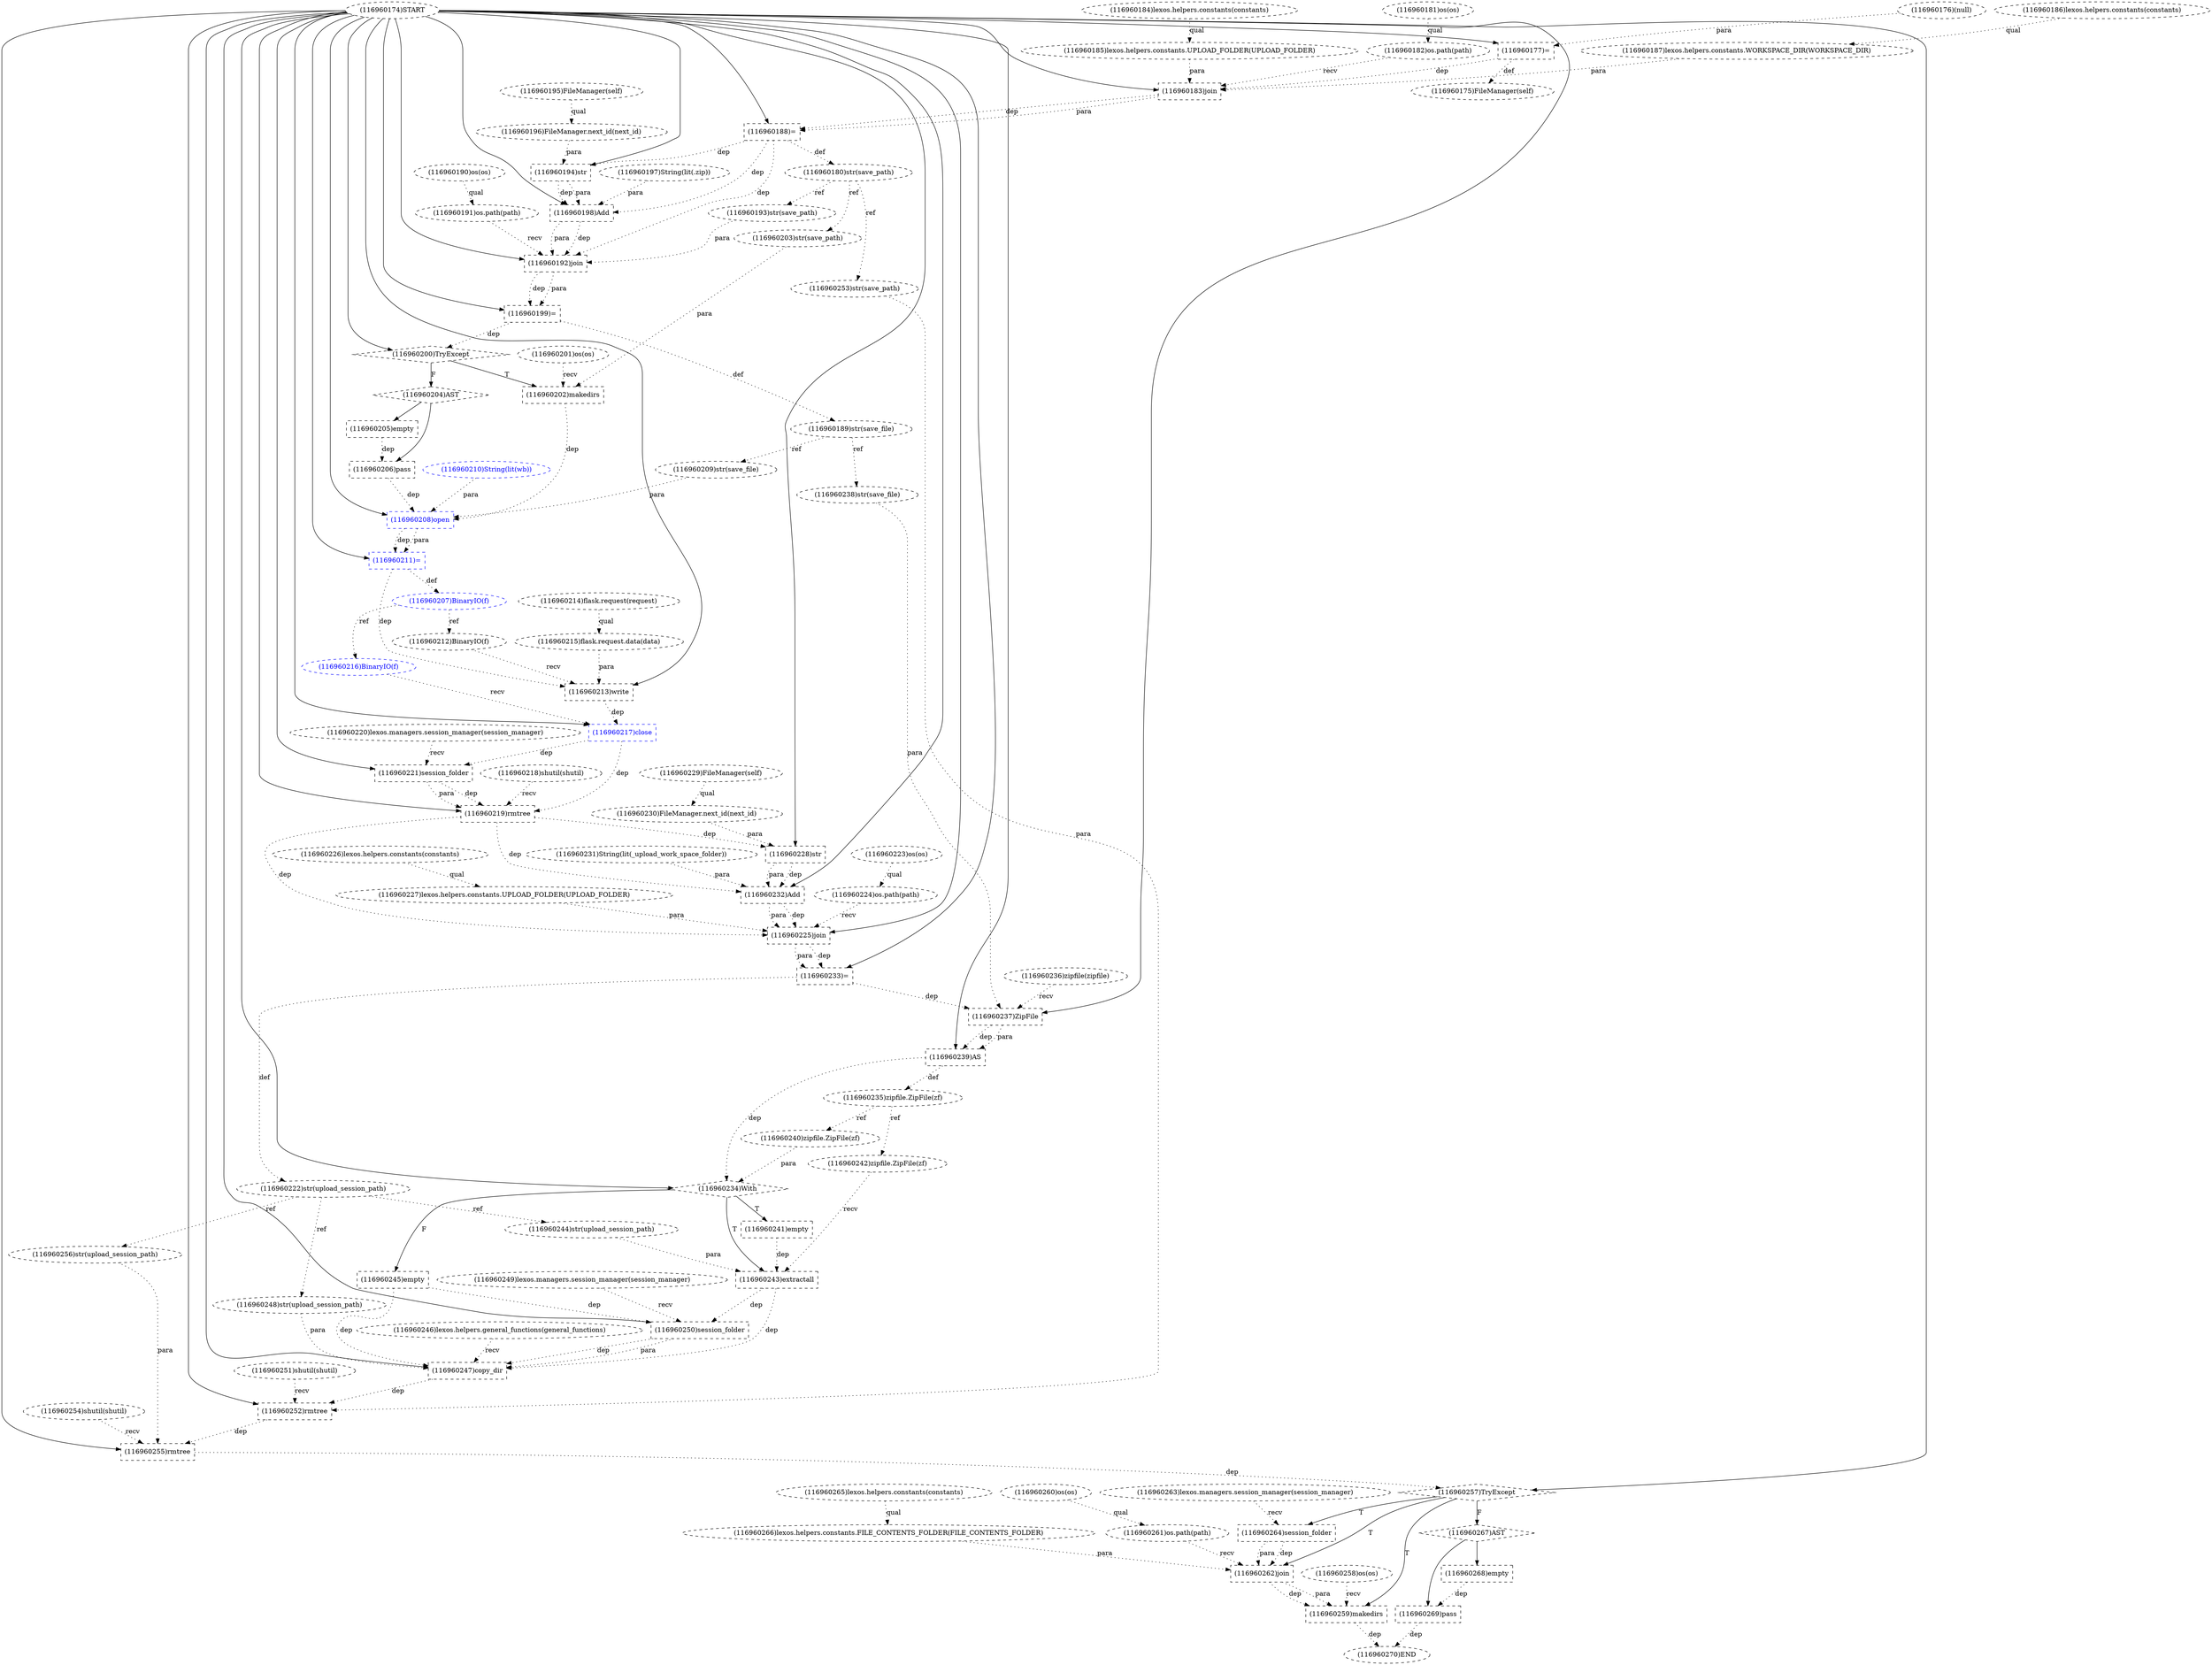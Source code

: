 digraph G {
1 [label="(116960197)String(lit(.zip))" shape=ellipse style=dashed]
2 [label="(116960241)empty" shape=box style=dashed]
3 [label="(116960183)join" shape=box style=dashed]
4 [label="(116960205)empty" shape=box style=dashed]
5 [label="(116960228)str" shape=box style=dashed]
6 [label="(116960174)START" style=dashed]
7 [label="(116960255)rmtree" shape=box style=dashed]
8 [label="(116960181)os(os)" shape=ellipse style=dashed]
9 [label="(116960225)join" shape=box style=dashed]
10 [label="(116960182)os.path(path)" shape=ellipse style=dashed]
11 [label="(116960243)extractall" shape=box style=dashed]
12 [label="(116960264)session_folder" shape=box style=dashed]
13 [label="(116960256)str(upload_session_path)" shape=ellipse style=dashed]
14 [label="(116960265)lexos.helpers.constants(constants)" shape=ellipse style=dashed]
15 [label="(116960203)str(save_path)" shape=ellipse style=dashed]
16 [label="(116960237)ZipFile" shape=box style=dashed]
17 [label="(116960206)pass" shape=box style=dashed]
18 [label="(116960184)lexos.helpers.constants(constants)" shape=ellipse style=dashed]
19 [label="(116960239)AS" shape=box style=dashed]
20 [label="(116960195)FileManager(self)" shape=ellipse style=dashed]
21 [label="(116960230)FileManager.next_id(next_id)" shape=ellipse style=dashed]
22 [label="(116960214)flask.request(request)" shape=ellipse style=dashed]
23 [label="(116960188)=" shape=box style=dashed]
24 [label="(116960186)lexos.helpers.constants(constants)" shape=ellipse style=dashed]
25 [label="(116960219)rmtree" shape=box style=dashed]
26 [label="(116960192)join" shape=box style=dashed]
27 [label="(116960208)open" shape=box style=dashed color=blue fontcolor=blue]
28 [label="(116960246)lexos.helpers.general_functions(general_functions)" shape=ellipse style=dashed]
29 [label="(116960259)makedirs" shape=box style=dashed]
30 [label="(116960247)copy_dir" shape=box style=dashed]
31 [label="(116960180)str(save_path)" shape=ellipse style=dashed]
32 [label="(116960227)lexos.helpers.constants.UPLOAD_FOLDER(UPLOAD_FOLDER)" shape=ellipse style=dashed]
33 [label="(116960177)=" shape=box style=dashed]
34 [label="(116960252)rmtree" shape=box style=dashed]
35 [label="(116960212)BinaryIO(f)" shape=ellipse style=dashed]
36 [label="(116960176)(null)" shape=ellipse style=dashed]
37 [label="(116960248)str(upload_session_path)" shape=ellipse style=dashed]
38 [label="(116960200)TryExcept" shape=diamond style=dashed]
39 [label="(116960233)=" shape=box style=dashed]
40 [label="(116960232)Add" shape=box style=dashed]
41 [label="(116960250)session_folder" shape=box style=dashed]
42 [label="(116960258)os(os)" shape=ellipse style=dashed]
43 [label="(116960190)os(os)" shape=ellipse style=dashed]
44 [label="(116960202)makedirs" shape=box style=dashed]
45 [label="(116960215)flask.request.data(data)" shape=ellipse style=dashed]
46 [label="(116960198)Add" shape=box style=dashed]
47 [label="(116960269)pass" shape=box style=dashed]
48 [label="(116960204)AST" shape=diamond style=dashed]
49 [label="(116960209)str(save_file)" shape=ellipse style=dashed]
50 [label="(116960207)BinaryIO(f)" shape=ellipse style=dashed color=blue fontcolor=blue]
51 [label="(116960270)END" style=dashed]
52 [label="(116960193)str(save_path)" shape=ellipse style=dashed]
53 [label="(116960216)BinaryIO(f)" shape=ellipse style=dashed color=blue fontcolor=blue]
54 [label="(116960244)str(upload_session_path)" shape=ellipse style=dashed]
55 [label="(116960221)session_folder" shape=box style=dashed]
56 [label="(116960249)lexos.managers.session_manager(session_manager)" shape=ellipse style=dashed]
57 [label="(116960210)String(lit(wb))" shape=ellipse style=dashed color=blue fontcolor=blue]
58 [label="(116960253)str(save_path)" shape=ellipse style=dashed]
59 [label="(116960187)lexos.helpers.constants.WORKSPACE_DIR(WORKSPACE_DIR)" shape=ellipse style=dashed]
60 [label="(116960220)lexos.managers.session_manager(session_manager)" shape=ellipse style=dashed]
61 [label="(116960236)zipfile(zipfile)" shape=ellipse style=dashed]
62 [label="(116960229)FileManager(self)" shape=ellipse style=dashed]
63 [label="(116960189)str(save_file)" shape=ellipse style=dashed]
64 [label="(116960268)empty" shape=box style=dashed]
65 [label="(116960213)write" shape=box style=dashed]
66 [label="(116960240)zipfile.ZipFile(zf)" shape=ellipse style=dashed]
67 [label="(116960266)lexos.helpers.constants.FILE_CONTENTS_FOLDER(FILE_CONTENTS_FOLDER)" shape=ellipse style=dashed]
68 [label="(116960261)os.path(path)" shape=ellipse style=dashed]
69 [label="(116960223)os(os)" shape=ellipse style=dashed]
70 [label="(116960217)close" shape=box style=dashed color=blue fontcolor=blue]
71 [label="(116960242)zipfile.ZipFile(zf)" shape=ellipse style=dashed]
72 [label="(116960245)empty" shape=box style=dashed]
73 [label="(116960251)shutil(shutil)" shape=ellipse style=dashed]
74 [label="(116960199)=" shape=box style=dashed]
75 [label="(116960231)String(lit(_upload_work_space_folder))" shape=ellipse style=dashed]
76 [label="(116960211)=" shape=box style=dashed color=blue fontcolor=blue]
77 [label="(116960175)FileManager(self)" shape=ellipse style=dashed]
78 [label="(116960234)With" shape=diamond style=dashed]
79 [label="(116960224)os.path(path)" shape=ellipse style=dashed]
80 [label="(116960263)lexos.managers.session_manager(session_manager)" shape=ellipse style=dashed]
81 [label="(116960201)os(os)" shape=ellipse style=dashed]
82 [label="(116960257)TryExcept" shape=diamond style=dashed]
83 [label="(116960222)str(upload_session_path)" shape=ellipse style=dashed]
84 [label="(116960194)str" shape=box style=dashed]
85 [label="(116960218)shutil(shutil)" shape=ellipse style=dashed]
86 [label="(116960196)FileManager.next_id(next_id)" shape=ellipse style=dashed]
87 [label="(116960185)lexos.helpers.constants.UPLOAD_FOLDER(UPLOAD_FOLDER)" shape=ellipse style=dashed]
88 [label="(116960191)os.path(path)" shape=ellipse style=dashed]
89 [label="(116960260)os(os)" shape=ellipse style=dashed]
90 [label="(116960262)join" shape=box style=dashed]
91 [label="(116960235)zipfile.ZipFile(zf)" shape=ellipse style=dashed]
92 [label="(116960267)AST" shape=diamond style=dashed]
93 [label="(116960238)str(save_file)" shape=ellipse style=dashed]
94 [label="(116960226)lexos.helpers.constants(constants)" shape=ellipse style=dashed]
95 [label="(116960254)shutil(shutil)" shape=ellipse style=dashed]
78 -> 2 [label="T"];
6 -> 3 [label="" style=solid];
10 -> 3 [label="recv" style=dotted];
87 -> 3 [label="para" style=dotted];
59 -> 3 [label="para" style=dotted];
33 -> 3 [label="dep" style=dotted];
48 -> 4 [label="" style=solid];
6 -> 5 [label="" style=solid];
21 -> 5 [label="para" style=dotted];
25 -> 5 [label="dep" style=dotted];
6 -> 7 [label="" style=solid];
95 -> 7 [label="recv" style=dotted];
13 -> 7 [label="para" style=dotted];
34 -> 7 [label="dep" style=dotted];
6 -> 9 [label="" style=solid];
79 -> 9 [label="recv" style=dotted];
32 -> 9 [label="para" style=dotted];
40 -> 9 [label="dep" style=dotted];
40 -> 9 [label="para" style=dotted];
25 -> 9 [label="dep" style=dotted];
8 -> 10 [label="qual" style=dotted];
78 -> 11 [label="T"];
71 -> 11 [label="recv" style=dotted];
54 -> 11 [label="para" style=dotted];
2 -> 11 [label="dep" style=dotted];
82 -> 12 [label="T"];
80 -> 12 [label="recv" style=dotted];
83 -> 13 [label="ref" style=dotted];
31 -> 15 [label="ref" style=dotted];
6 -> 16 [label="" style=solid];
61 -> 16 [label="recv" style=dotted];
93 -> 16 [label="para" style=dotted];
39 -> 16 [label="dep" style=dotted];
48 -> 17 [label="" style=solid];
4 -> 17 [label="dep" style=dotted];
6 -> 19 [label="" style=solid];
16 -> 19 [label="dep" style=dotted];
16 -> 19 [label="para" style=dotted];
62 -> 21 [label="qual" style=dotted];
6 -> 23 [label="" style=solid];
3 -> 23 [label="dep" style=dotted];
3 -> 23 [label="para" style=dotted];
6 -> 25 [label="" style=solid];
85 -> 25 [label="recv" style=dotted];
55 -> 25 [label="dep" style=dotted];
55 -> 25 [label="para" style=dotted];
70 -> 25 [label="dep" style=dotted];
6 -> 26 [label="" style=solid];
88 -> 26 [label="recv" style=dotted];
52 -> 26 [label="para" style=dotted];
46 -> 26 [label="dep" style=dotted];
46 -> 26 [label="para" style=dotted];
23 -> 26 [label="dep" style=dotted];
6 -> 27 [label="" style=solid];
49 -> 27 [label="para" style=dotted];
57 -> 27 [label="para" style=dotted];
17 -> 27 [label="dep" style=dotted];
44 -> 27 [label="dep" style=dotted];
82 -> 29 [label="T"];
42 -> 29 [label="recv" style=dotted];
90 -> 29 [label="dep" style=dotted];
90 -> 29 [label="para" style=dotted];
6 -> 30 [label="" style=solid];
28 -> 30 [label="recv" style=dotted];
37 -> 30 [label="para" style=dotted];
41 -> 30 [label="dep" style=dotted];
41 -> 30 [label="para" style=dotted];
72 -> 30 [label="dep" style=dotted];
11 -> 30 [label="dep" style=dotted];
23 -> 31 [label="def" style=dotted];
94 -> 32 [label="qual" style=dotted];
6 -> 33 [label="" style=solid];
36 -> 33 [label="para" style=dotted];
6 -> 34 [label="" style=solid];
73 -> 34 [label="recv" style=dotted];
58 -> 34 [label="para" style=dotted];
30 -> 34 [label="dep" style=dotted];
50 -> 35 [label="ref" style=dotted];
83 -> 37 [label="ref" style=dotted];
6 -> 38 [label="" style=solid];
74 -> 38 [label="dep" style=dotted];
6 -> 39 [label="" style=solid];
9 -> 39 [label="dep" style=dotted];
9 -> 39 [label="para" style=dotted];
6 -> 40 [label="" style=solid];
5 -> 40 [label="dep" style=dotted];
5 -> 40 [label="para" style=dotted];
75 -> 40 [label="para" style=dotted];
25 -> 40 [label="dep" style=dotted];
6 -> 41 [label="" style=solid];
56 -> 41 [label="recv" style=dotted];
72 -> 41 [label="dep" style=dotted];
11 -> 41 [label="dep" style=dotted];
38 -> 44 [label="T"];
81 -> 44 [label="recv" style=dotted];
15 -> 44 [label="para" style=dotted];
22 -> 45 [label="qual" style=dotted];
6 -> 46 [label="" style=solid];
84 -> 46 [label="dep" style=dotted];
84 -> 46 [label="para" style=dotted];
1 -> 46 [label="para" style=dotted];
23 -> 46 [label="dep" style=dotted];
92 -> 47 [label="" style=solid];
64 -> 47 [label="dep" style=dotted];
38 -> 48 [label="F"];
63 -> 49 [label="ref" style=dotted];
76 -> 50 [label="def" style=dotted];
47 -> 51 [label="dep" style=dotted];
29 -> 51 [label="dep" style=dotted];
31 -> 52 [label="ref" style=dotted];
50 -> 53 [label="ref" style=dotted];
83 -> 54 [label="ref" style=dotted];
6 -> 55 [label="" style=solid];
60 -> 55 [label="recv" style=dotted];
70 -> 55 [label="dep" style=dotted];
31 -> 58 [label="ref" style=dotted];
24 -> 59 [label="qual" style=dotted];
74 -> 63 [label="def" style=dotted];
92 -> 64 [label="" style=solid];
6 -> 65 [label="" style=solid];
35 -> 65 [label="recv" style=dotted];
45 -> 65 [label="para" style=dotted];
76 -> 65 [label="dep" style=dotted];
91 -> 66 [label="ref" style=dotted];
14 -> 67 [label="qual" style=dotted];
89 -> 68 [label="qual" style=dotted];
6 -> 70 [label="" style=solid];
53 -> 70 [label="recv" style=dotted];
65 -> 70 [label="dep" style=dotted];
91 -> 71 [label="ref" style=dotted];
78 -> 72 [label="F"];
6 -> 74 [label="" style=solid];
26 -> 74 [label="dep" style=dotted];
26 -> 74 [label="para" style=dotted];
6 -> 76 [label="" style=solid];
27 -> 76 [label="dep" style=dotted];
27 -> 76 [label="para" style=dotted];
33 -> 77 [label="def" style=dotted];
6 -> 78 [label="" style=solid];
19 -> 78 [label="dep" style=dotted];
66 -> 78 [label="para" style=dotted];
69 -> 79 [label="qual" style=dotted];
6 -> 82 [label="" style=solid];
7 -> 82 [label="dep" style=dotted];
39 -> 83 [label="def" style=dotted];
6 -> 84 [label="" style=solid];
86 -> 84 [label="para" style=dotted];
23 -> 84 [label="dep" style=dotted];
20 -> 86 [label="qual" style=dotted];
18 -> 87 [label="qual" style=dotted];
43 -> 88 [label="qual" style=dotted];
82 -> 90 [label="T"];
68 -> 90 [label="recv" style=dotted];
12 -> 90 [label="dep" style=dotted];
12 -> 90 [label="para" style=dotted];
67 -> 90 [label="para" style=dotted];
19 -> 91 [label="def" style=dotted];
82 -> 92 [label="F"];
63 -> 93 [label="ref" style=dotted];
}